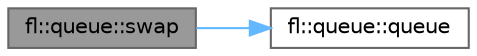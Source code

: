 digraph "fl::queue::swap"
{
 // INTERACTIVE_SVG=YES
 // LATEX_PDF_SIZE
  bgcolor="transparent";
  edge [fontname=Helvetica,fontsize=10,labelfontname=Helvetica,labelfontsize=10];
  node [fontname=Helvetica,fontsize=10,shape=box,height=0.2,width=0.4];
  rankdir="LR";
  Node1 [id="Node000001",label="fl::queue::swap",height=0.2,width=0.4,color="gray40", fillcolor="grey60", style="filled", fontcolor="black",tooltip="Swap the contents with another queue."];
  Node1 -> Node2 [id="edge1_Node000001_Node000002",color="steelblue1",style="solid",tooltip=" "];
  Node2 [id="Node000002",label="fl::queue::queue",height=0.2,width=0.4,color="grey40", fillcolor="white", style="filled",URL="$da/d7f/classfl_1_1queue_a0a6396fa03143c4f38f249e1228b6aa0.html#a0a6396fa03143c4f38f249e1228b6aa0",tooltip="Default constructor - creates an empty queue."];
}
